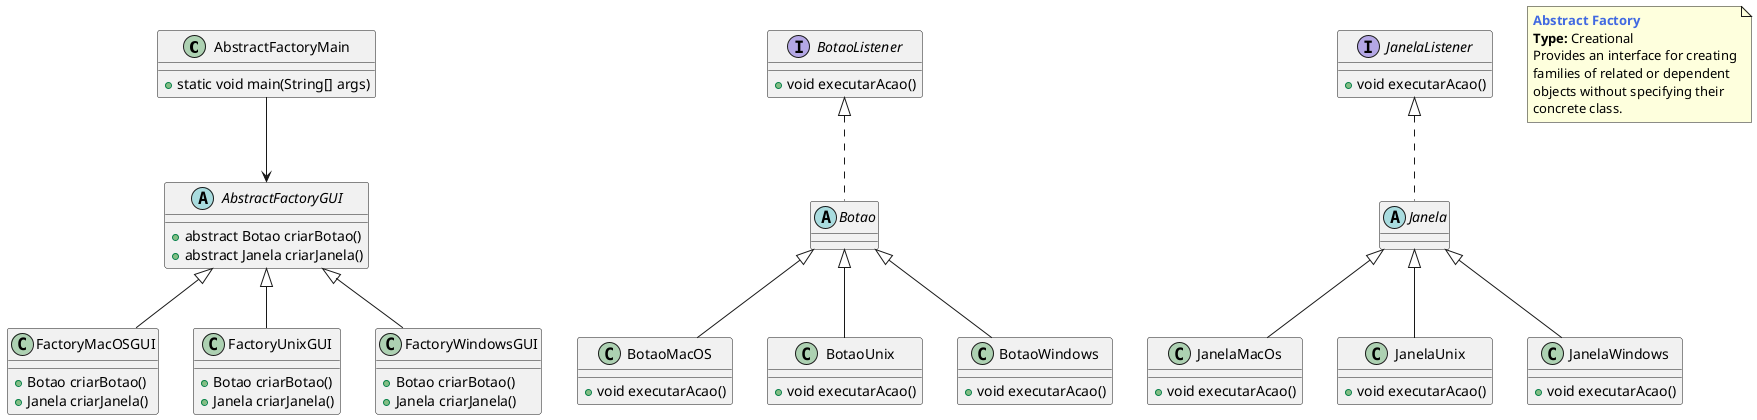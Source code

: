 @startuml
/' ABSTRACT FACTORY '/

class AbstractFactoryMain {
    + static void main(String[] args)
}

interface BotaoListener {
    + void executarAcao()
}

abstract class Botao implements BotaoListener {
}

interface JanelaListener {
    + void executarAcao()
}

abstract class Janela implements JanelaListener {
}

abstract class AbstractFactoryGUI {
    + abstract Botao criarBotao()
    + abstract Janela criarJanela()
}

class BotaoMacOS extends Botao {
    + void executarAcao()
}

class BotaoUnix extends Botao {
    + void executarAcao()
}

class BotaoWindows extends Botao {
    + void executarAcao()
}

class JanelaMacOs extends Janela {
    + void executarAcao()
}

class JanelaUnix extends Janela {
    + void executarAcao()
}

class JanelaWindows extends Janela {
    + void executarAcao()
}

class FactoryMacOSGUI extends AbstractFactoryGUI {
    + Botao criarBotao()
    + Janela criarJanela()
}

class FactoryUnixGUI extends AbstractFactoryGUI {
    + Botao criarBotao()
    + Janela criarJanela()
}

class FactoryWindowsGUI extends AbstractFactoryGUI {
    + Botao criarBotao()
    + Janela criarJanela()
}

AbstractFactoryMain --> AbstractFactoryGUI

note as N1
    <b><color:royalBlue>Abstract Factory</color></b>
    <b>Type:</b> Creational
    Provides an interface for creating
    families of related or dependent
    objects without specifying their
    concrete class.
end note
@enduml